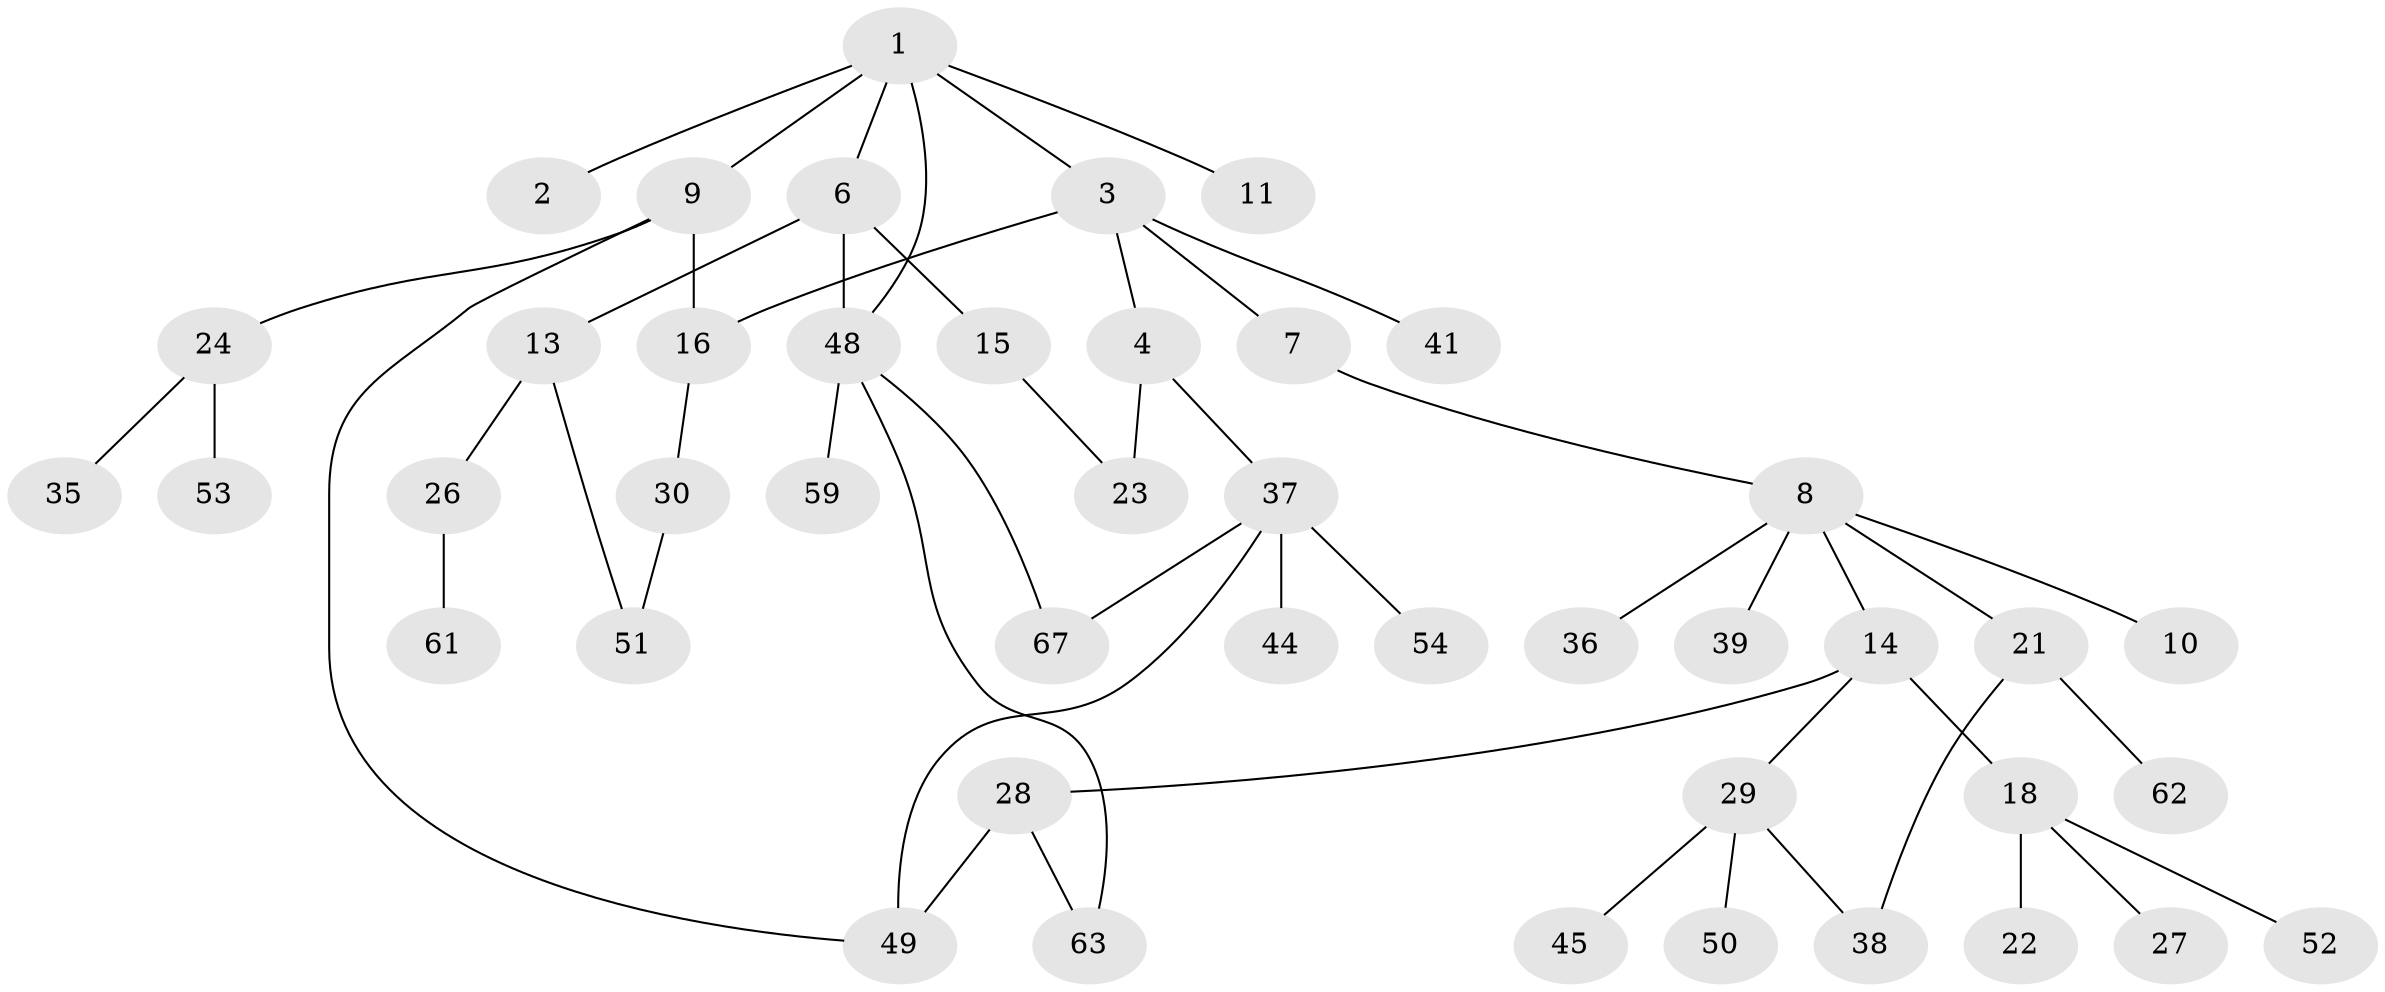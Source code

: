 // original degree distribution, {6: 0.029850746268656716, 1: 0.34328358208955223, 5: 0.029850746268656716, 4: 0.13432835820895522, 2: 0.3582089552238806, 3: 0.1044776119402985}
// Generated by graph-tools (version 1.1) at 2025/41/03/06/25 10:41:28]
// undirected, 44 vertices, 52 edges
graph export_dot {
graph [start="1"]
  node [color=gray90,style=filled];
  1 [super="+5"];
  2;
  3 [super="+40"];
  4 [super="+57"];
  6 [super="+17"];
  7;
  8 [super="+19"];
  9 [super="+12"];
  10 [super="+42"];
  11 [super="+20"];
  13 [super="+47"];
  14;
  15 [super="+56"];
  16 [super="+31"];
  18 [super="+33"];
  21 [super="+46"];
  22;
  23;
  24 [super="+25"];
  26 [super="+34"];
  27;
  28 [super="+58"];
  29 [super="+32"];
  30 [super="+66"];
  35;
  36;
  37 [super="+43"];
  38;
  39;
  41 [super="+55"];
  44;
  45;
  48 [super="+64"];
  49 [super="+65"];
  50;
  51 [super="+60"];
  52;
  53;
  54;
  59;
  61;
  62;
  63;
  67;
  1 -- 2;
  1 -- 3;
  1 -- 9;
  1 -- 11;
  1 -- 48;
  1 -- 6;
  3 -- 4;
  3 -- 7;
  3 -- 41;
  3 -- 16;
  4 -- 23;
  4 -- 37;
  6 -- 13;
  6 -- 15;
  6 -- 48;
  7 -- 8;
  8 -- 10;
  8 -- 14;
  8 -- 21;
  8 -- 39;
  8 -- 36;
  9 -- 16;
  9 -- 24;
  9 -- 49;
  13 -- 26;
  13 -- 51;
  14 -- 18;
  14 -- 28;
  14 -- 29;
  15 -- 23;
  16 -- 30;
  18 -- 22;
  18 -- 27;
  18 -- 52;
  21 -- 38;
  21 -- 62;
  24 -- 35;
  24 -- 53;
  26 -- 61;
  28 -- 49;
  28 -- 63;
  29 -- 38;
  29 -- 45;
  29 -- 50;
  30 -- 51;
  37 -- 44;
  37 -- 67;
  37 -- 54;
  37 -- 49;
  48 -- 59;
  48 -- 63;
  48 -- 67;
}
